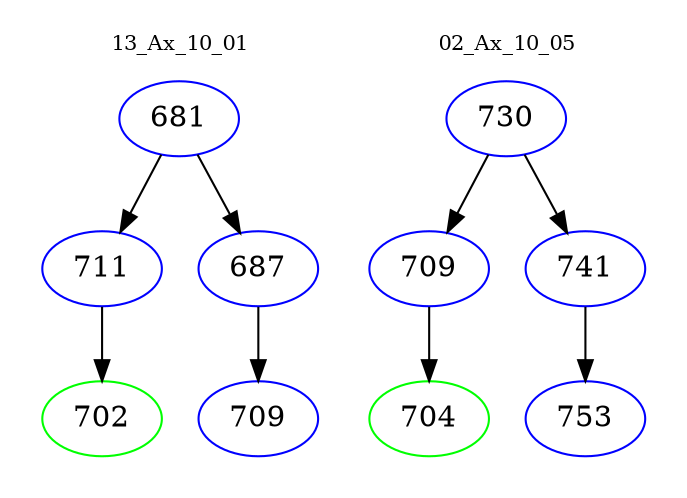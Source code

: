 digraph{
subgraph cluster_0 {
color = white
label = "13_Ax_10_01";
fontsize=10;
T0_681 [label="681", color="blue"]
T0_681 -> T0_711 [color="black"]
T0_711 [label="711", color="blue"]
T0_711 -> T0_702 [color="black"]
T0_702 [label="702", color="green"]
T0_681 -> T0_687 [color="black"]
T0_687 [label="687", color="blue"]
T0_687 -> T0_709 [color="black"]
T0_709 [label="709", color="blue"]
}
subgraph cluster_1 {
color = white
label = "02_Ax_10_05";
fontsize=10;
T1_730 [label="730", color="blue"]
T1_730 -> T1_709 [color="black"]
T1_709 [label="709", color="blue"]
T1_709 -> T1_704 [color="black"]
T1_704 [label="704", color="green"]
T1_730 -> T1_741 [color="black"]
T1_741 [label="741", color="blue"]
T1_741 -> T1_753 [color="black"]
T1_753 [label="753", color="blue"]
}
}
